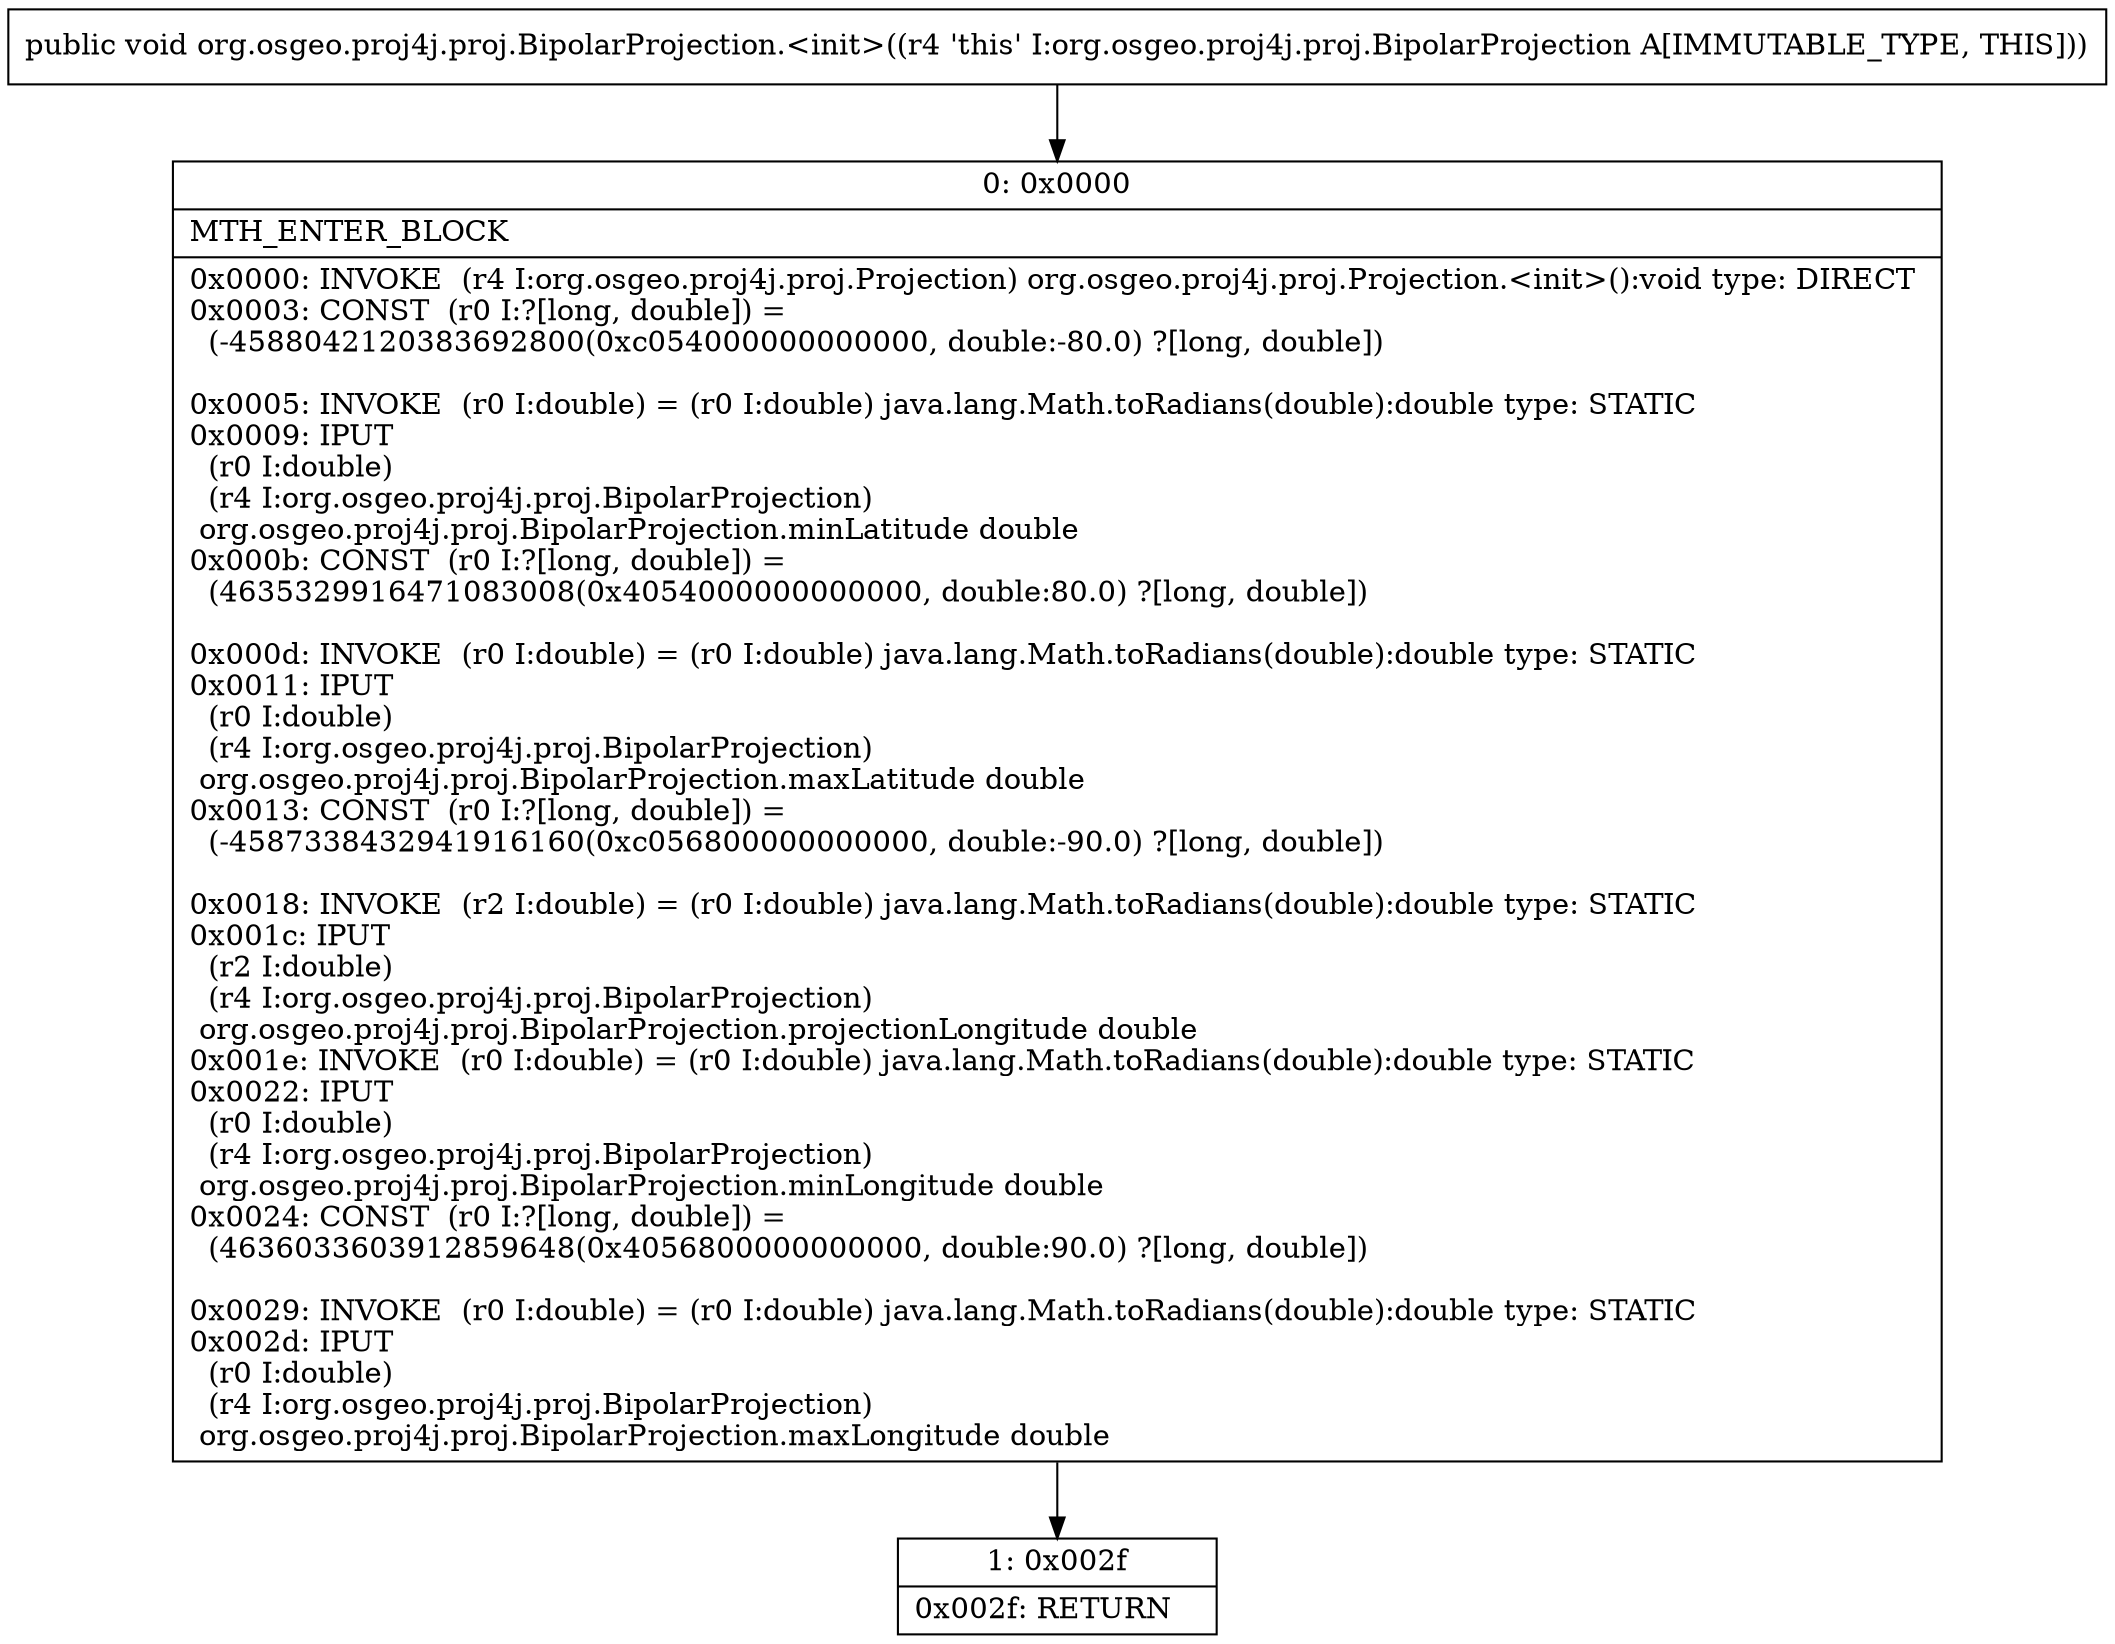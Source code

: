 digraph "CFG fororg.osgeo.proj4j.proj.BipolarProjection.\<init\>()V" {
Node_0 [shape=record,label="{0\:\ 0x0000|MTH_ENTER_BLOCK\l|0x0000: INVOKE  (r4 I:org.osgeo.proj4j.proj.Projection) org.osgeo.proj4j.proj.Projection.\<init\>():void type: DIRECT \l0x0003: CONST  (r0 I:?[long, double]) = \l  (\-4588042120383692800(0xc054000000000000, double:\-80.0) ?[long, double])\l \l0x0005: INVOKE  (r0 I:double) = (r0 I:double) java.lang.Math.toRadians(double):double type: STATIC \l0x0009: IPUT  \l  (r0 I:double)\l  (r4 I:org.osgeo.proj4j.proj.BipolarProjection)\l org.osgeo.proj4j.proj.BipolarProjection.minLatitude double \l0x000b: CONST  (r0 I:?[long, double]) = \l  (4635329916471083008(0x4054000000000000, double:80.0) ?[long, double])\l \l0x000d: INVOKE  (r0 I:double) = (r0 I:double) java.lang.Math.toRadians(double):double type: STATIC \l0x0011: IPUT  \l  (r0 I:double)\l  (r4 I:org.osgeo.proj4j.proj.BipolarProjection)\l org.osgeo.proj4j.proj.BipolarProjection.maxLatitude double \l0x0013: CONST  (r0 I:?[long, double]) = \l  (\-4587338432941916160(0xc056800000000000, double:\-90.0) ?[long, double])\l \l0x0018: INVOKE  (r2 I:double) = (r0 I:double) java.lang.Math.toRadians(double):double type: STATIC \l0x001c: IPUT  \l  (r2 I:double)\l  (r4 I:org.osgeo.proj4j.proj.BipolarProjection)\l org.osgeo.proj4j.proj.BipolarProjection.projectionLongitude double \l0x001e: INVOKE  (r0 I:double) = (r0 I:double) java.lang.Math.toRadians(double):double type: STATIC \l0x0022: IPUT  \l  (r0 I:double)\l  (r4 I:org.osgeo.proj4j.proj.BipolarProjection)\l org.osgeo.proj4j.proj.BipolarProjection.minLongitude double \l0x0024: CONST  (r0 I:?[long, double]) = \l  (4636033603912859648(0x4056800000000000, double:90.0) ?[long, double])\l \l0x0029: INVOKE  (r0 I:double) = (r0 I:double) java.lang.Math.toRadians(double):double type: STATIC \l0x002d: IPUT  \l  (r0 I:double)\l  (r4 I:org.osgeo.proj4j.proj.BipolarProjection)\l org.osgeo.proj4j.proj.BipolarProjection.maxLongitude double \l}"];
Node_1 [shape=record,label="{1\:\ 0x002f|0x002f: RETURN   \l}"];
MethodNode[shape=record,label="{public void org.osgeo.proj4j.proj.BipolarProjection.\<init\>((r4 'this' I:org.osgeo.proj4j.proj.BipolarProjection A[IMMUTABLE_TYPE, THIS])) }"];
MethodNode -> Node_0;
Node_0 -> Node_1;
}

